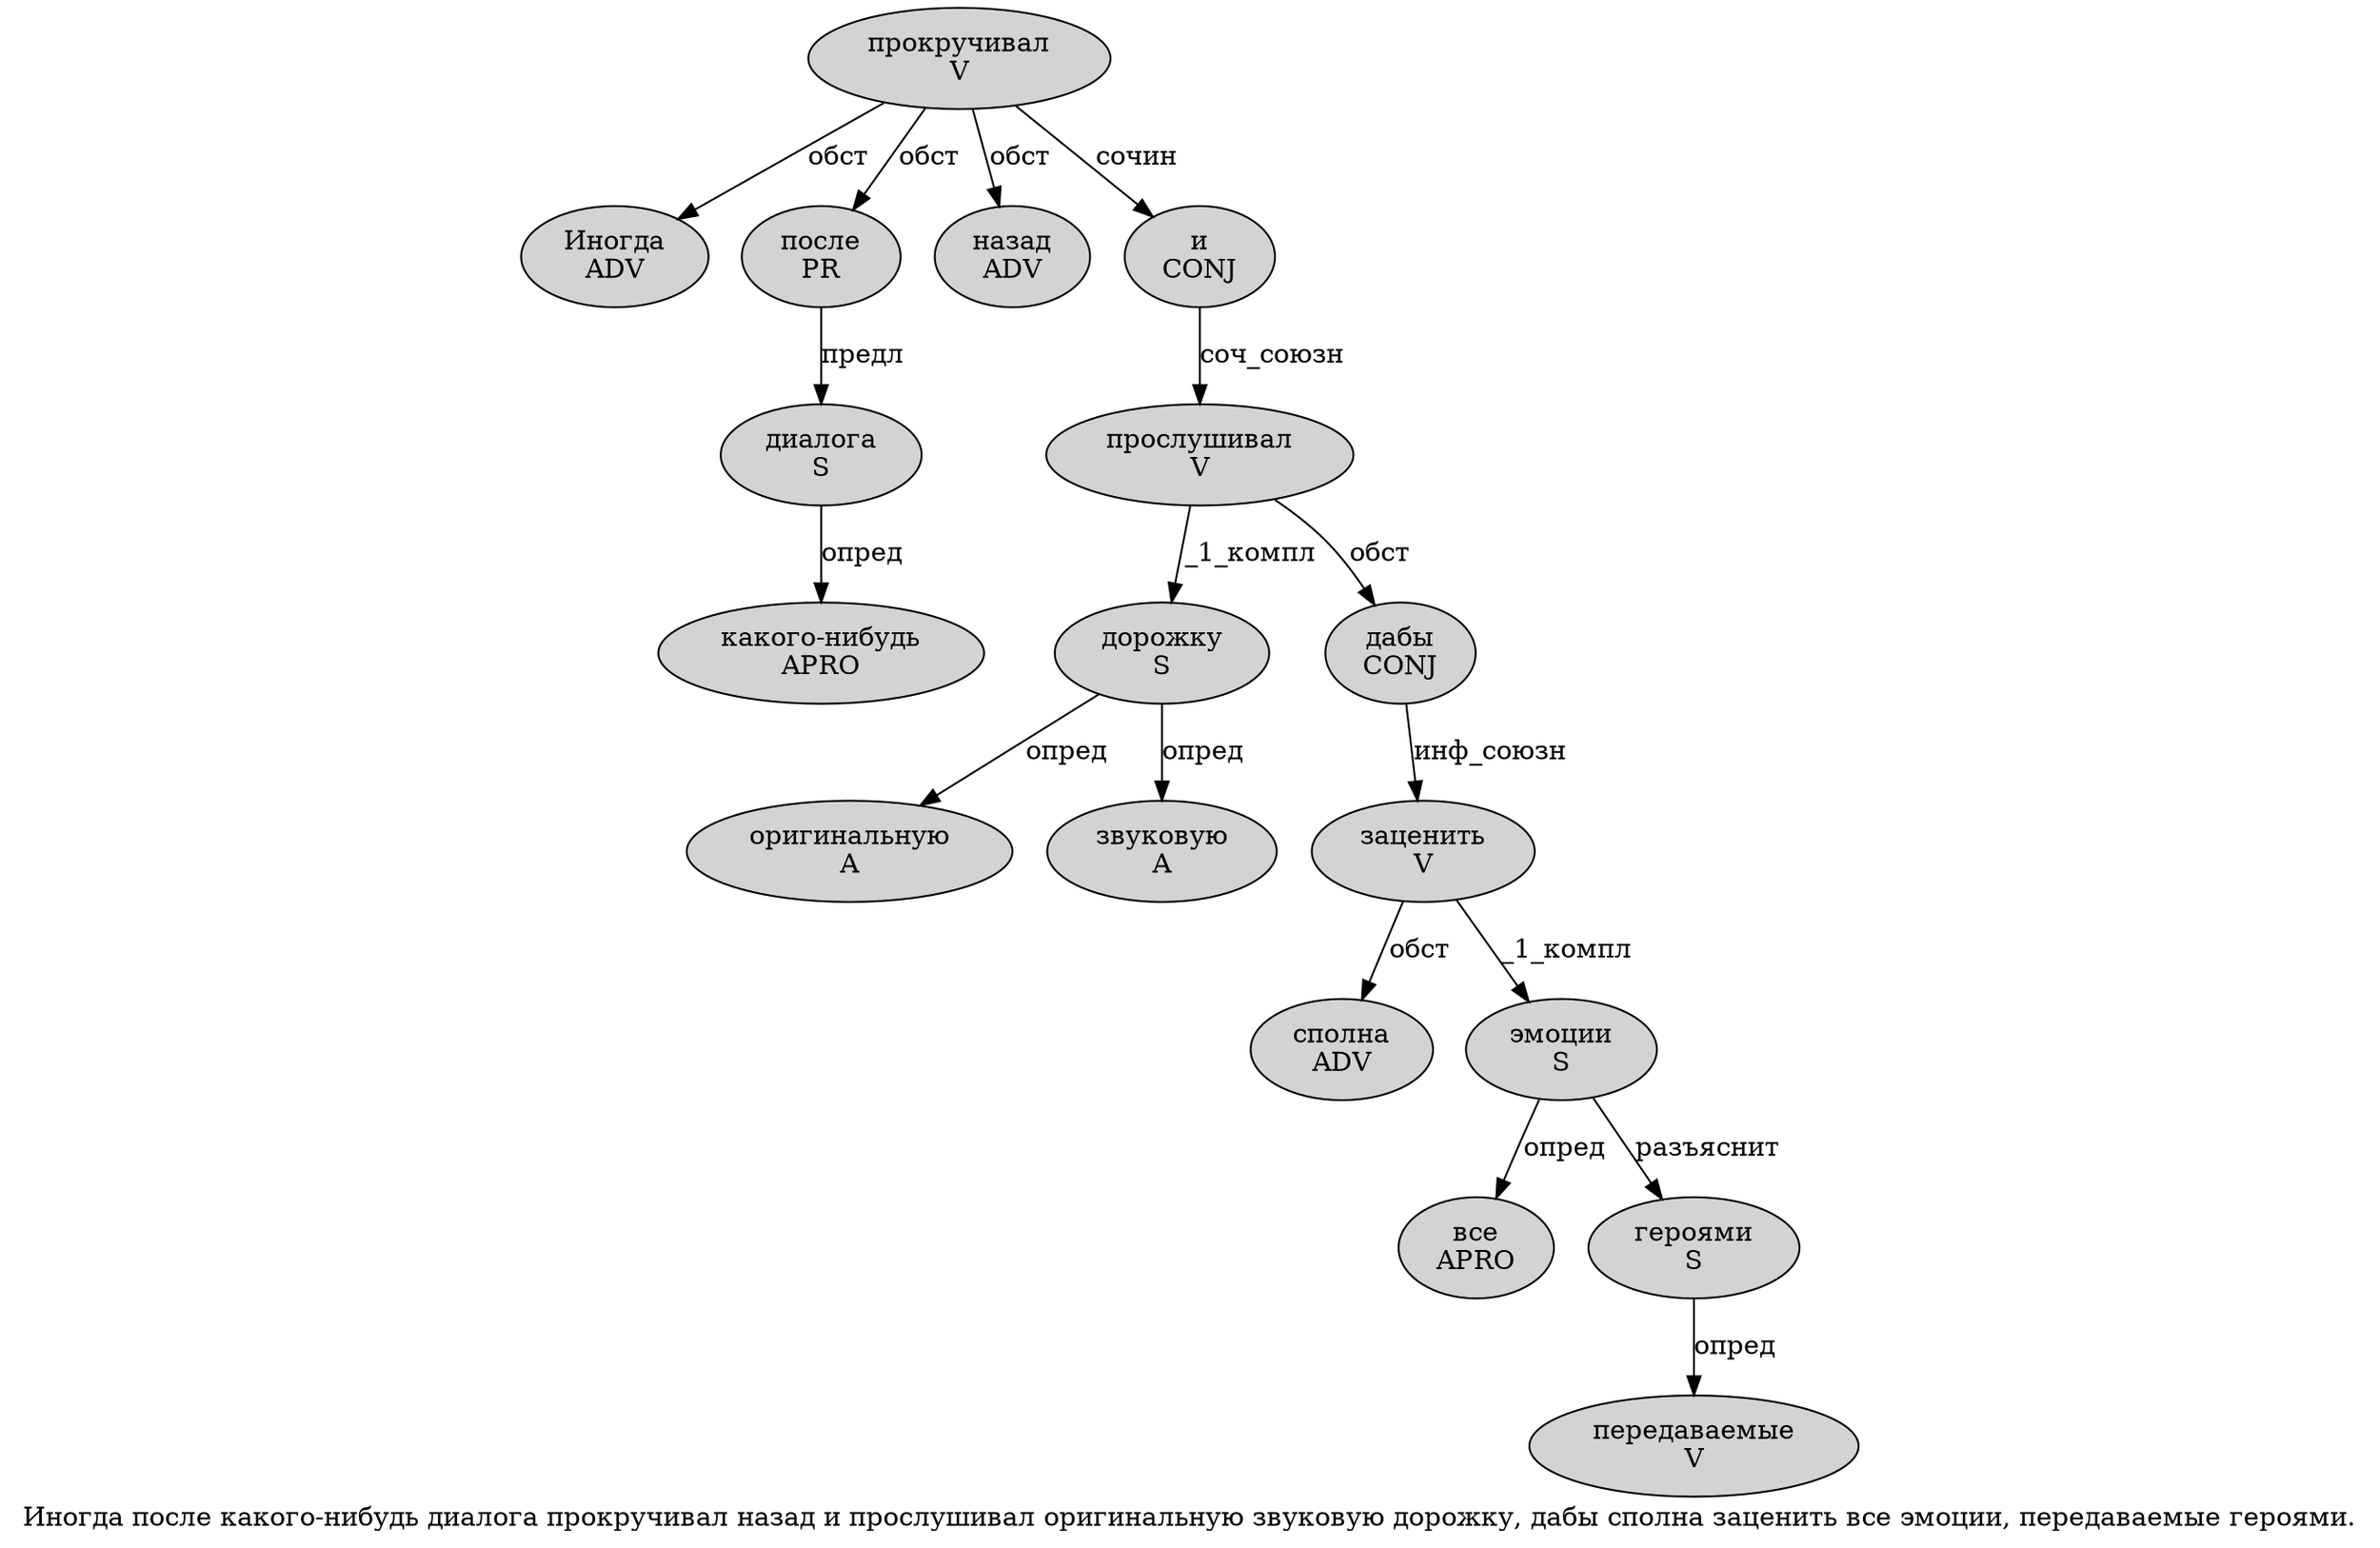 digraph SENTENCE_904 {
	graph [label="Иногда после какого-нибудь диалога прокручивал назад и прослушивал оригинальную звуковую дорожку, дабы сполна заценить все эмоции, передаваемые героями."]
	node [style=filled]
		0 [label="Иногда
ADV" color="" fillcolor=lightgray penwidth=1 shape=ellipse]
		1 [label="после
PR" color="" fillcolor=lightgray penwidth=1 shape=ellipse]
		2 [label="какого-нибудь
APRO" color="" fillcolor=lightgray penwidth=1 shape=ellipse]
		3 [label="диалога
S" color="" fillcolor=lightgray penwidth=1 shape=ellipse]
		4 [label="прокручивал
V" color="" fillcolor=lightgray penwidth=1 shape=ellipse]
		5 [label="назад
ADV" color="" fillcolor=lightgray penwidth=1 shape=ellipse]
		6 [label="и
CONJ" color="" fillcolor=lightgray penwidth=1 shape=ellipse]
		7 [label="прослушивал
V" color="" fillcolor=lightgray penwidth=1 shape=ellipse]
		8 [label="оригинальную
A" color="" fillcolor=lightgray penwidth=1 shape=ellipse]
		9 [label="звуковую
A" color="" fillcolor=lightgray penwidth=1 shape=ellipse]
		10 [label="дорожку
S" color="" fillcolor=lightgray penwidth=1 shape=ellipse]
		12 [label="дабы
CONJ" color="" fillcolor=lightgray penwidth=1 shape=ellipse]
		13 [label="сполна
ADV" color="" fillcolor=lightgray penwidth=1 shape=ellipse]
		14 [label="заценить
V" color="" fillcolor=lightgray penwidth=1 shape=ellipse]
		15 [label="все
APRO" color="" fillcolor=lightgray penwidth=1 shape=ellipse]
		16 [label="эмоции
S" color="" fillcolor=lightgray penwidth=1 shape=ellipse]
		18 [label="передаваемые
V" color="" fillcolor=lightgray penwidth=1 shape=ellipse]
		19 [label="героями
S" color="" fillcolor=lightgray penwidth=1 shape=ellipse]
			1 -> 3 [label="предл"]
			14 -> 13 [label="обст"]
			14 -> 16 [label="_1_компл"]
			6 -> 7 [label="соч_союзн"]
			16 -> 15 [label="опред"]
			16 -> 19 [label="разъяснит"]
			3 -> 2 [label="опред"]
			12 -> 14 [label="инф_союзн"]
			19 -> 18 [label="опред"]
			10 -> 8 [label="опред"]
			10 -> 9 [label="опред"]
			7 -> 10 [label="_1_компл"]
			7 -> 12 [label="обст"]
			4 -> 0 [label="обст"]
			4 -> 1 [label="обст"]
			4 -> 5 [label="обст"]
			4 -> 6 [label="сочин"]
}